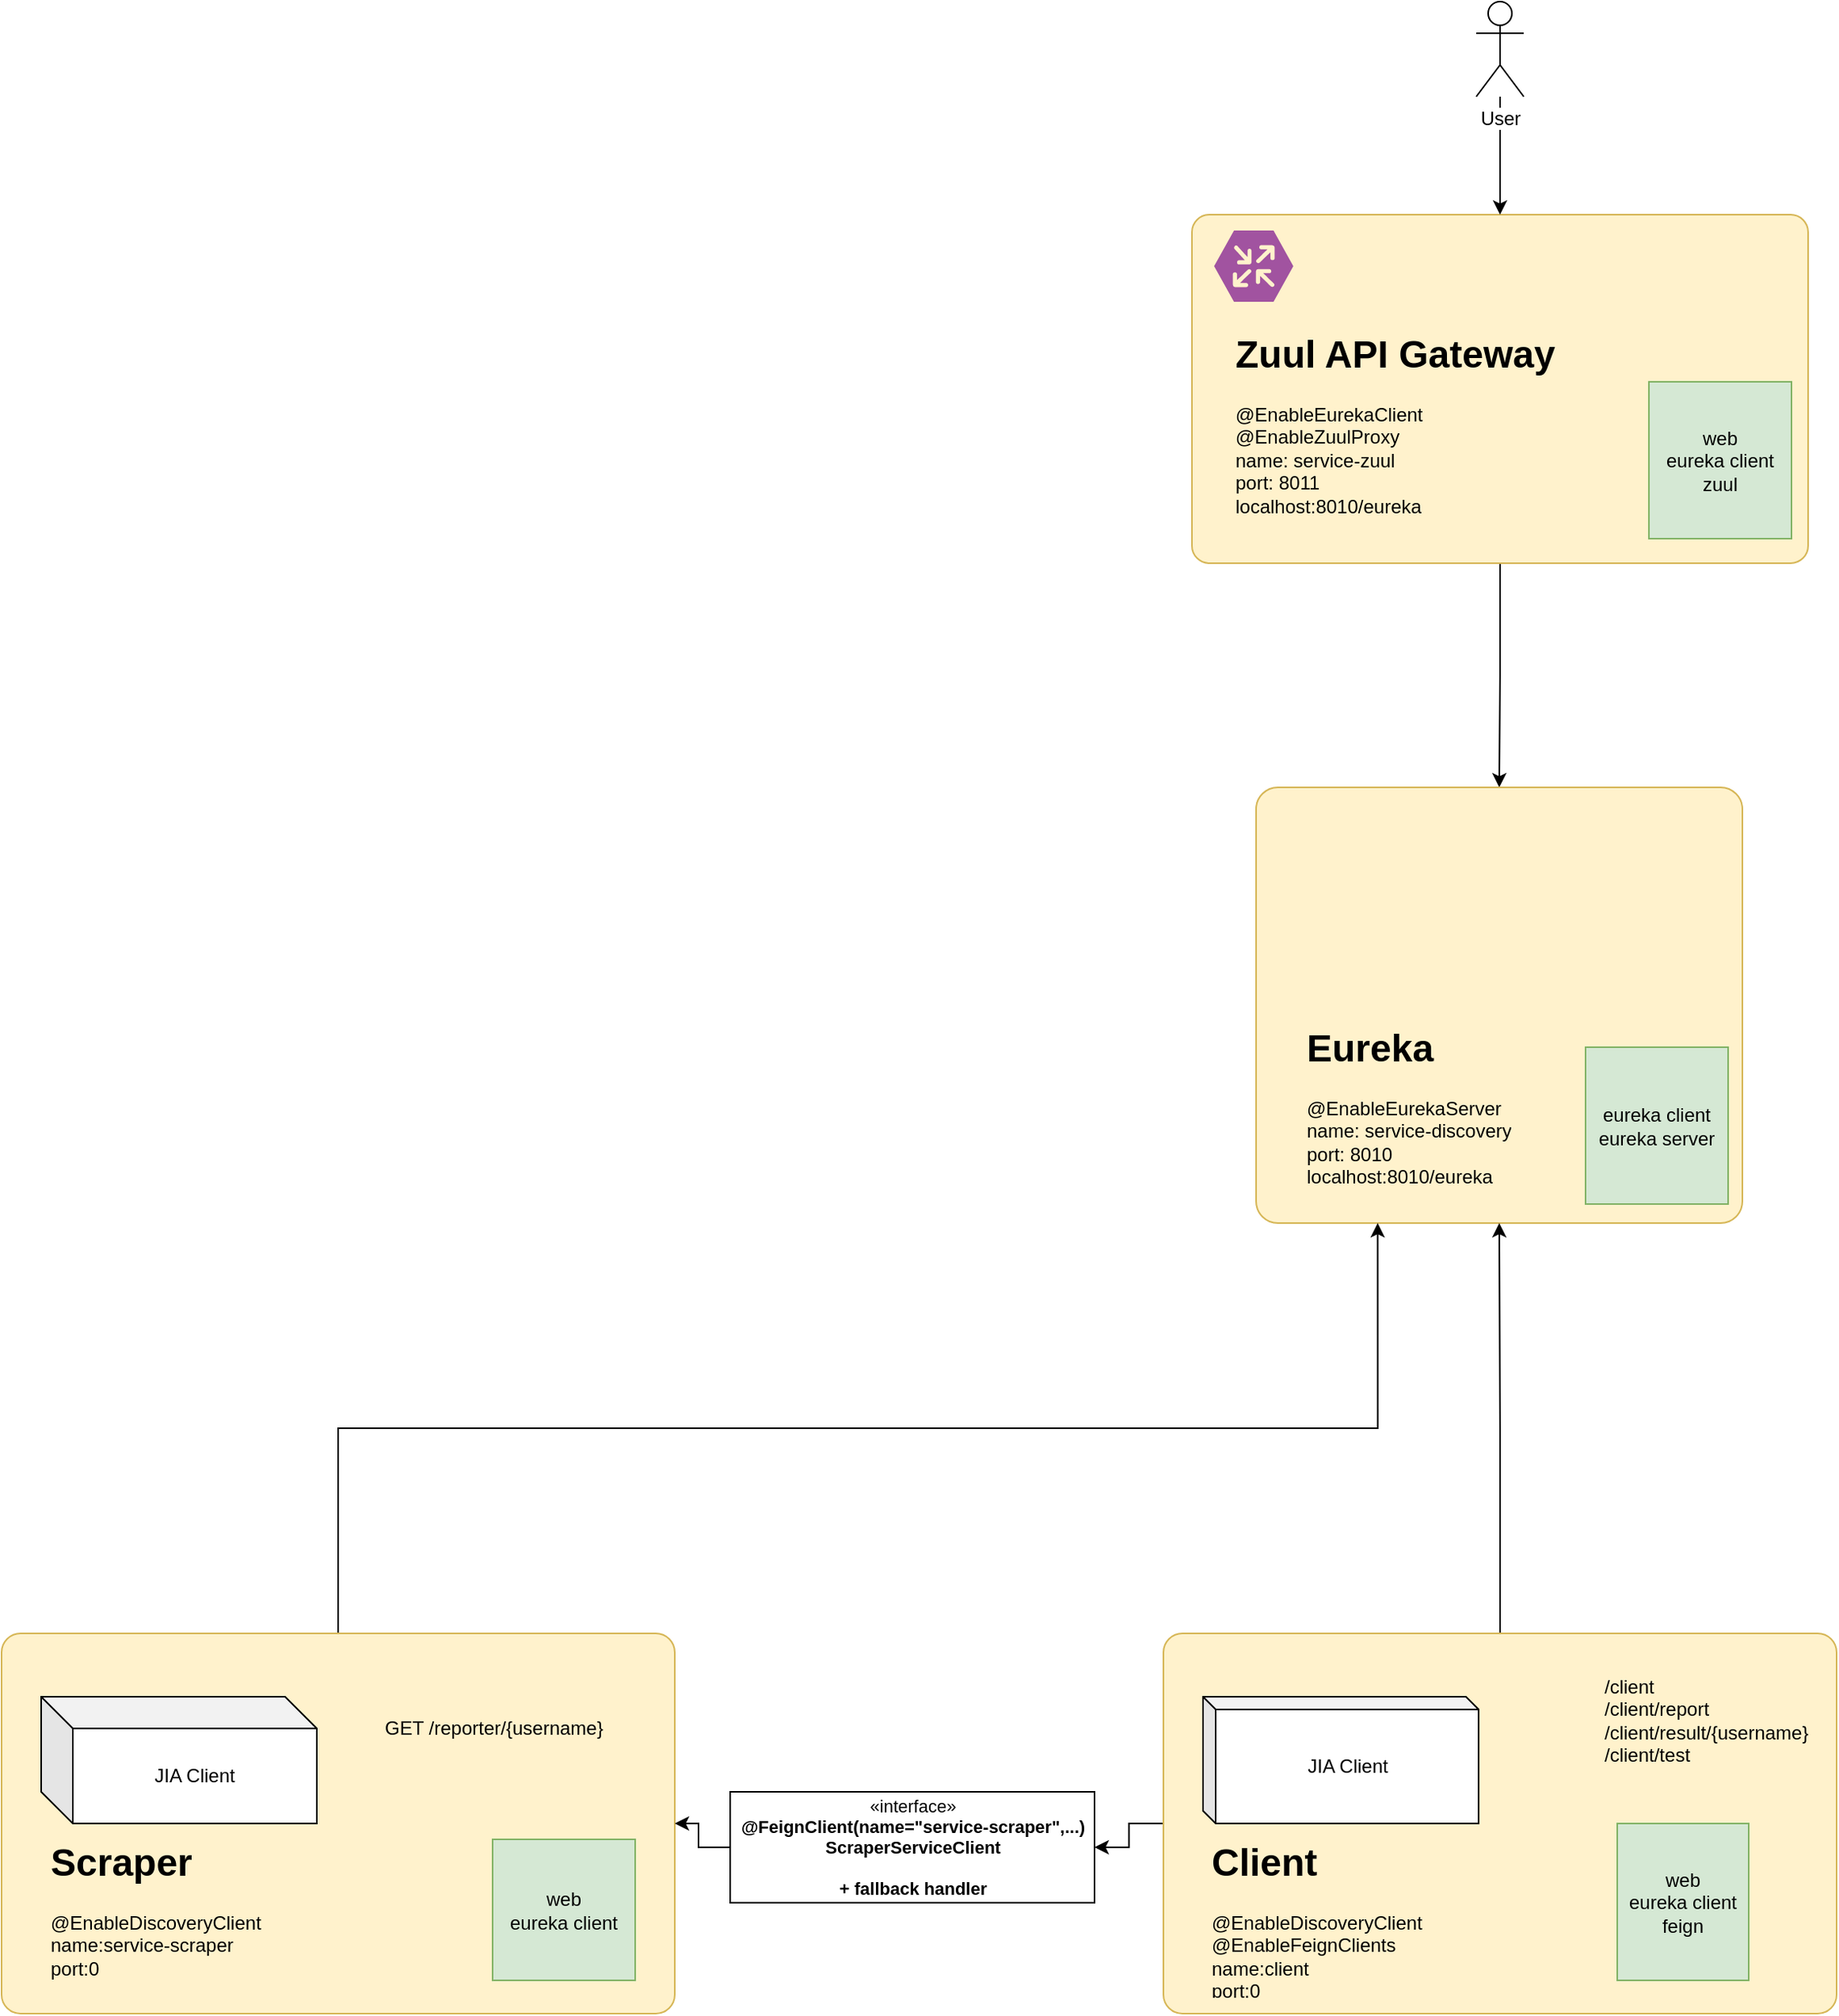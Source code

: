 <mxfile version="11.1.4" type="device"><diagram id="7d-I5bZ0yjLwIsjI1LX1" name="Page-1"><mxGraphModel dx="5167" dy="2710" grid="1" gridSize="10" guides="0" tooltips="1" connect="1" arrows="1" fold="1" page="1" pageScale="1" pageWidth="827" pageHeight="1169" math="0" shadow="0"><root><mxCell id="0"/><mxCell id="1" parent="0"/><mxCell id="UKL4iVXmiOI1EOGNjmN4-45" style="edgeStyle=orthogonalEdgeStyle;rounded=0;orthogonalLoop=1;jettySize=auto;html=1;exitX=0.5;exitY=1;exitDx=0;exitDy=0;" parent="1" source="UKL4iVXmiOI1EOGNjmN4-43" target="UKL4iVXmiOI1EOGNjmN4-17" edge="1"><mxGeometry relative="1" as="geometry"/></mxCell><mxCell id="UKL4iVXmiOI1EOGNjmN4-43" value="" style="rounded=1;whiteSpace=wrap;html=1;align=left;arcSize=5;fillColor=#fff2cc;strokeColor=#d6b656;" parent="1" vertex="1"><mxGeometry x="261.5" y="224.5" width="389" height="220" as="geometry"/></mxCell><mxCell id="UKL4iVXmiOI1EOGNjmN4-17" value="" style="rounded=1;whiteSpace=wrap;html=1;align=left;arcSize=5;fillColor=#fff2cc;strokeColor=#d6b656;" parent="1" vertex="1"><mxGeometry x="302" y="586" width="307" height="275" as="geometry"/></mxCell><mxCell id="F7W_MHdSxazrsSJon1yH-2" style="edgeStyle=orthogonalEdgeStyle;rounded=0;orthogonalLoop=1;jettySize=auto;html=1;exitX=0.5;exitY=0;exitDx=0;exitDy=0;" parent="1" source="UKL4iVXmiOI1EOGNjmN4-16" target="UKL4iVXmiOI1EOGNjmN4-17" edge="1"><mxGeometry relative="1" as="geometry"/></mxCell><mxCell id="UNCQ9Y8KXoloWTpKFMA0-3" style="edgeStyle=orthogonalEdgeStyle;rounded=0;orthogonalLoop=1;jettySize=auto;html=1;exitX=0;exitY=0.5;exitDx=0;exitDy=0;fontSize=11;" edge="1" parent="1" source="UKL4iVXmiOI1EOGNjmN4-16" target="UNCQ9Y8KXoloWTpKFMA0-2"><mxGeometry relative="1" as="geometry"/></mxCell><mxCell id="UKL4iVXmiOI1EOGNjmN4-16" value="" style="rounded=1;whiteSpace=wrap;html=1;align=left;arcSize=5;fillColor=#fff2cc;strokeColor=#d6b656;" parent="1" vertex="1"><mxGeometry x="243.5" y="1120" width="425" height="240" as="geometry"/></mxCell><mxCell id="UKL4iVXmiOI1EOGNjmN4-44" style="edgeStyle=orthogonalEdgeStyle;rounded=0;orthogonalLoop=1;jettySize=auto;html=1;" parent="1" source="UKL4iVXmiOI1EOGNjmN4-1" target="UKL4iVXmiOI1EOGNjmN4-43" edge="1"><mxGeometry relative="1" as="geometry"/></mxCell><mxCell id="UKL4iVXmiOI1EOGNjmN4-1" value="User" style="shape=umlActor;verticalLabelPosition=bottom;labelBackgroundColor=#ffffff;verticalAlign=top;html=1;outlineConnect=0;" parent="1" vertex="1"><mxGeometry x="441" y="90" width="30" height="60" as="geometry"/></mxCell><mxCell id="UKL4iVXmiOI1EOGNjmN4-4" value="" style="shape=image;html=1;verticalAlign=top;verticalLabelPosition=bottom;labelBackgroundColor=#ffffff;imageAspect=0;aspect=fixed;image=https://cdn2.iconfinder.com/data/icons/whcompare-isometric-web-hosting-servers/50/fast-website-load-speed-128.png" parent="1" vertex="1"><mxGeometry x="349" y="607" width="128" height="128" as="geometry"/></mxCell><mxCell id="UKL4iVXmiOI1EOGNjmN4-9" value="&lt;h1&gt;&lt;span&gt;Eureka&lt;/span&gt;&lt;/h1&gt;@EnableEurekaServer&lt;br&gt;&lt;span&gt;name: service-discovery&lt;br&gt;&lt;/span&gt;&lt;span&gt;port: 8010&lt;/span&gt;&lt;span&gt;&lt;br&gt;&lt;/span&gt;&lt;div&gt;&lt;span style=&quot;font-size: 12px ; font-weight: 400&quot;&gt;localhost:8010/eureka&lt;/span&gt;&lt;/div&gt;" style="text;html=1;strokeColor=none;fillColor=none;spacing=5;spacingTop=-20;whiteSpace=wrap;overflow=hidden;rounded=0;" parent="1" vertex="1"><mxGeometry x="329" y="731" width="170" height="110" as="geometry"/></mxCell><mxCell id="UKL4iVXmiOI1EOGNjmN4-11" value="JIA Client" style="shape=cube;whiteSpace=wrap;html=1;boundedLbl=1;backgroundOutline=1;darkOpacity=0.05;darkOpacity2=0.1;size=8;" parent="1" vertex="1"><mxGeometry x="268.5" y="1160" width="174" height="80" as="geometry"/></mxCell><mxCell id="UKL4iVXmiOI1EOGNjmN4-14" value="&lt;h1&gt;Client&lt;/h1&gt;&lt;p&gt;@EnableDiscoveryClient&lt;br&gt;@EnableFeignClients&lt;br&gt;&lt;span&gt;name:client&lt;br&gt;&lt;/span&gt;&lt;span&gt;port:0&lt;/span&gt;&lt;/p&gt;" style="text;html=1;strokeColor=none;fillColor=none;spacing=5;spacingTop=-20;whiteSpace=wrap;overflow=hidden;rounded=0;" parent="1" vertex="1"><mxGeometry x="269" y="1245" width="190" height="105" as="geometry"/></mxCell><mxCell id="UKL4iVXmiOI1EOGNjmN4-15" value="/client&lt;br&gt;/client/report&lt;br&gt;/client/result/{username}&lt;br&gt;/client/test" style="text;html=1;strokeColor=none;fillColor=none;align=left;verticalAlign=middle;whiteSpace=wrap;rounded=0;" parent="1" vertex="1"><mxGeometry x="520" y="1140" width="130" height="70" as="geometry"/></mxCell><mxCell id="UKL4iVXmiOI1EOGNjmN4-39" value="" style="verticalLabelPosition=bottom;html=1;fillColor=#A153A0;verticalAlign=top;pointerEvents=1;align=center;points=[[0.25,0,0],[0.5,0,0],[0.75,0,0],[1,0.5,0],[0.75,1,0],[0.5,1,0],[0.25,1,0],[0,0.5,0],[0.125,0.25,0],[0.125,0.75,0],[0.875,0.25,0],[0.875,0.75,0]];shape=mxgraph.cisco_safe.design.router;" parent="1" vertex="1"><mxGeometry x="275.5" y="234.5" width="50" height="45" as="geometry"/></mxCell><mxCell id="UKL4iVXmiOI1EOGNjmN4-41" value="&lt;h1&gt;&lt;span&gt;Zuul API Gateway&lt;/span&gt;&lt;/h1&gt;@EnableEurekaClient&lt;br&gt;@EnableZuulProxy&lt;br&gt;&lt;span&gt;name: service-zuul&lt;br&gt;&lt;/span&gt;&lt;span&gt;port: 8011&lt;/span&gt;&lt;span&gt;&lt;br&gt;&lt;/span&gt;&lt;div&gt;&lt;span style=&quot;font-size: 12px ; font-weight: 400&quot;&gt;localhost:8010/eureka&lt;/span&gt;&lt;/div&gt;" style="text;html=1;strokeColor=none;fillColor=none;spacing=5;spacingTop=-20;whiteSpace=wrap;overflow=hidden;rounded=0;" parent="1" vertex="1"><mxGeometry x="283.5" y="292.5" width="237" height="122" as="geometry"/></mxCell><mxCell id="5V1dZJWS9vDTCz_fxMbd-17" value="web&lt;br&gt;eureka client&lt;br&gt;feign" style="rounded=0;whiteSpace=wrap;html=1;fontSize=12;align=center;fillColor=#d5e8d4;strokeColor=#82b366;" parent="1" vertex="1"><mxGeometry x="530" y="1240" width="83" height="99" as="geometry"/></mxCell><mxCell id="F7W_MHdSxazrsSJon1yH-3" value="web&lt;br&gt;eureka client&lt;br&gt;zuul" style="rounded=0;whiteSpace=wrap;html=1;fontSize=12;align=center;fillColor=#d5e8d4;strokeColor=#82b366;" parent="1" vertex="1"><mxGeometry x="550" y="330" width="90" height="99" as="geometry"/></mxCell><mxCell id="F7W_MHdSxazrsSJon1yH-4" value="eureka client&lt;br&gt;eureka server" style="rounded=0;whiteSpace=wrap;html=1;fontSize=12;align=center;fillColor=#d5e8d4;strokeColor=#82b366;" parent="1" vertex="1"><mxGeometry x="510" y="750" width="90" height="99" as="geometry"/></mxCell><mxCell id="F7W_MHdSxazrsSJon1yH-13" style="edgeStyle=orthogonalEdgeStyle;rounded=0;orthogonalLoop=1;jettySize=auto;html=1;exitX=0.5;exitY=0;exitDx=0;exitDy=0;entryX=0.25;entryY=1;entryDx=0;entryDy=0;" parent="1" source="F7W_MHdSxazrsSJon1yH-5" target="UKL4iVXmiOI1EOGNjmN4-17" edge="1"><mxGeometry relative="1" as="geometry"/></mxCell><mxCell id="F7W_MHdSxazrsSJon1yH-5" value="" style="rounded=1;whiteSpace=wrap;html=1;align=left;arcSize=5;fillColor=#fff2cc;strokeColor=#d6b656;" parent="1" vertex="1"><mxGeometry x="-490" y="1120" width="425" height="240" as="geometry"/></mxCell><mxCell id="F7W_MHdSxazrsSJon1yH-6" value="JIA Client" style="shape=cube;whiteSpace=wrap;html=1;boundedLbl=1;backgroundOutline=1;darkOpacity=0.05;darkOpacity2=0.1;" parent="1" vertex="1"><mxGeometry x="-465" y="1160" width="174" height="80" as="geometry"/></mxCell><mxCell id="F7W_MHdSxazrsSJon1yH-7" value="&lt;h1&gt;Scraper&lt;/h1&gt;&lt;p&gt;@EnableDiscoveryClient&lt;br&gt;&lt;span&gt;name:service-scraper&lt;br&gt;&lt;/span&gt;&lt;span&gt;port:0&lt;/span&gt;&lt;/p&gt;" style="text;html=1;strokeColor=none;fillColor=none;spacing=5;spacingTop=-20;whiteSpace=wrap;overflow=hidden;rounded=0;" parent="1" vertex="1"><mxGeometry x="-464.5" y="1245" width="190" height="105" as="geometry"/></mxCell><mxCell id="F7W_MHdSxazrsSJon1yH-8" value="GET /reporter/{username}" style="text;html=1;strokeColor=none;fillColor=none;align=left;verticalAlign=middle;whiteSpace=wrap;rounded=0;" parent="1" vertex="1"><mxGeometry x="-250" y="1160" width="160" height="40" as="geometry"/></mxCell><mxCell id="F7W_MHdSxazrsSJon1yH-9" value="web&lt;br&gt;eureka client" style="rounded=0;whiteSpace=wrap;html=1;fontSize=12;align=center;fillColor=#d5e8d4;strokeColor=#82b366;" parent="1" vertex="1"><mxGeometry x="-180" y="1250" width="90" height="89" as="geometry"/></mxCell><mxCell id="F7W_MHdSxazrsSJon1yH-10" value="" style="shape=image;html=1;verticalAlign=top;verticalLabelPosition=bottom;labelBackgroundColor=#ffffff;imageAspect=0;aspect=fixed;image=https://cdn0.iconfinder.com/data/icons/file-type-19/512/file__html__web_-128.png" parent="1" vertex="1"><mxGeometry x="281" y="1178" width="50" height="50" as="geometry"/></mxCell><mxCell id="UNCQ9Y8KXoloWTpKFMA0-4" style="edgeStyle=orthogonalEdgeStyle;rounded=0;orthogonalLoop=1;jettySize=auto;html=1;exitX=0;exitY=0.5;exitDx=0;exitDy=0;fontSize=11;" edge="1" parent="1" source="UNCQ9Y8KXoloWTpKFMA0-2" target="F7W_MHdSxazrsSJon1yH-5"><mxGeometry relative="1" as="geometry"/></mxCell><mxCell id="UNCQ9Y8KXoloWTpKFMA0-2" value="«interface»&lt;br style=&quot;font-size: 11px&quot;&gt;&lt;div style=&quot;font-size: 11px&quot;&gt;&lt;b style=&quot;font-size: 11px&quot;&gt;@FeignClient(name=&quot;service-scraper&quot;,...)&lt;/b&gt;&lt;/div&gt;&lt;b&gt;ScraperServiceClient&lt;/b&gt;&lt;br style=&quot;font-size: 11px&quot;&gt;&lt;b style=&quot;font-size: 11px&quot;&gt;&lt;br&gt;+ fallback handler&lt;/b&gt;" style="html=1;align=center;fontSize=11;" vertex="1" parent="1"><mxGeometry x="-30" y="1220" width="230" height="70" as="geometry"/></mxCell></root></mxGraphModel></diagram></mxfile>